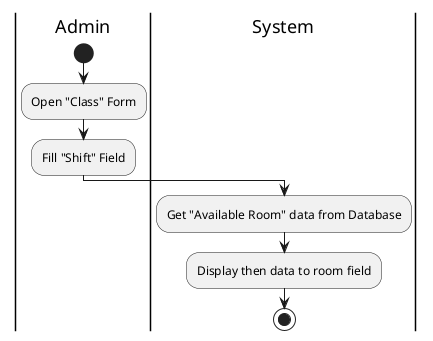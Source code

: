 @startuml GetRoomAvailability

skinparam ConditionEndStyle hline
skinparam conditionStyle diamond
skinparam Monochrome true
skinparam Shadowing false

|Admin|
start
:Open "Class" Form;
:Fill "Shift" Field;

|System|
:Get "Available Room" data from Database;
:Display then data to room field;

stop

@enduml
